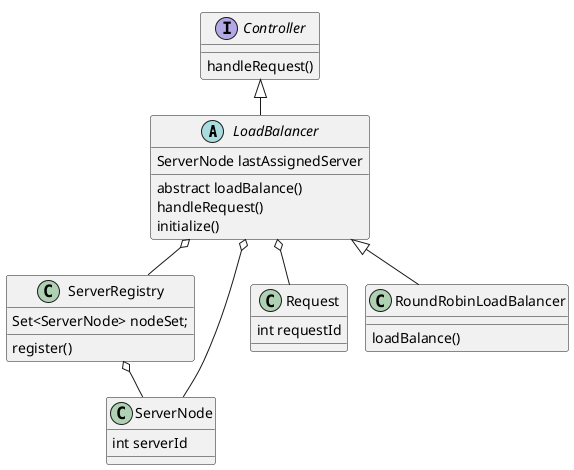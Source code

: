 @startuml
!pragma layout smetana
'https://plantuml.com/class-diagram

abstract class LoadBalancer
interface Controller
class ServerRegistry
class ServerNode
class Request
class RoundRobinLoadBalancer

Controller <|-- LoadBalancer
LoadBalancer <|-- RoundRobinLoadBalancer
LoadBalancer o-- ServerRegistry
LoadBalancer o-- ServerNode
ServerRegistry o-- ServerNode
LoadBalancer o-- Request

Controller : handleRequest()
LoadBalancer : abstract loadBalance()
LoadBalancer : handleRequest()
LoadBalancer : initialize()
LoadBalancer : ServerNode lastAssignedServer
RoundRobinLoadBalancer : loadBalance()

ServerRegistry : register()
ServerRegistry : Set<ServerNode> nodeSet;

ServerNode : int serverId
Request : int requestId

@enduml